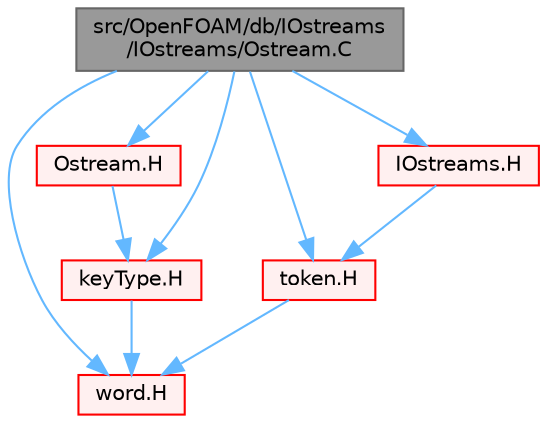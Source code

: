 digraph "src/OpenFOAM/db/IOstreams/IOstreams/Ostream.C"
{
 // LATEX_PDF_SIZE
  bgcolor="transparent";
  edge [fontname=Helvetica,fontsize=10,labelfontname=Helvetica,labelfontsize=10];
  node [fontname=Helvetica,fontsize=10,shape=box,height=0.2,width=0.4];
  Node1 [id="Node000001",label="src/OpenFOAM/db/IOstreams\l/IOstreams/Ostream.C",height=0.2,width=0.4,color="gray40", fillcolor="grey60", style="filled", fontcolor="black",tooltip=" "];
  Node1 -> Node2 [id="edge1_Node000001_Node000002",color="steelblue1",style="solid",tooltip=" "];
  Node2 [id="Node000002",label="word.H",height=0.2,width=0.4,color="red", fillcolor="#FFF0F0", style="filled",URL="$word_8H.html",tooltip=" "];
  Node1 -> Node14 [id="edge2_Node000001_Node000014",color="steelblue1",style="solid",tooltip=" "];
  Node14 [id="Node000014",label="Ostream.H",height=0.2,width=0.4,color="red", fillcolor="#FFF0F0", style="filled",URL="$Ostream_8H.html",tooltip=" "];
  Node14 -> Node46 [id="edge3_Node000014_Node000046",color="steelblue1",style="solid",tooltip=" "];
  Node46 [id="Node000046",label="keyType.H",height=0.2,width=0.4,color="red", fillcolor="#FFF0F0", style="filled",URL="$keyType_8H.html",tooltip=" "];
  Node46 -> Node2 [id="edge4_Node000046_Node000002",color="steelblue1",style="solid",tooltip=" "];
  Node1 -> Node64 [id="edge5_Node000001_Node000064",color="steelblue1",style="solid",tooltip=" "];
  Node64 [id="Node000064",label="token.H",height=0.2,width=0.4,color="red", fillcolor="#FFF0F0", style="filled",URL="$token_8H.html",tooltip=" "];
  Node64 -> Node2 [id="edge6_Node000064_Node000002",color="steelblue1",style="solid",tooltip=" "];
  Node1 -> Node46 [id="edge7_Node000001_Node000046",color="steelblue1",style="solid",tooltip=" "];
  Node1 -> Node94 [id="edge8_Node000001_Node000094",color="steelblue1",style="solid",tooltip=" "];
  Node94 [id="Node000094",label="IOstreams.H",height=0.2,width=0.4,color="red", fillcolor="#FFF0F0", style="filled",URL="$IOstreams_8H.html",tooltip="Useful combination of include files which define Sin, Sout and Serr and the use of IO streams general..."];
  Node94 -> Node64 [id="edge9_Node000094_Node000064",color="steelblue1",style="solid",tooltip=" "];
}

